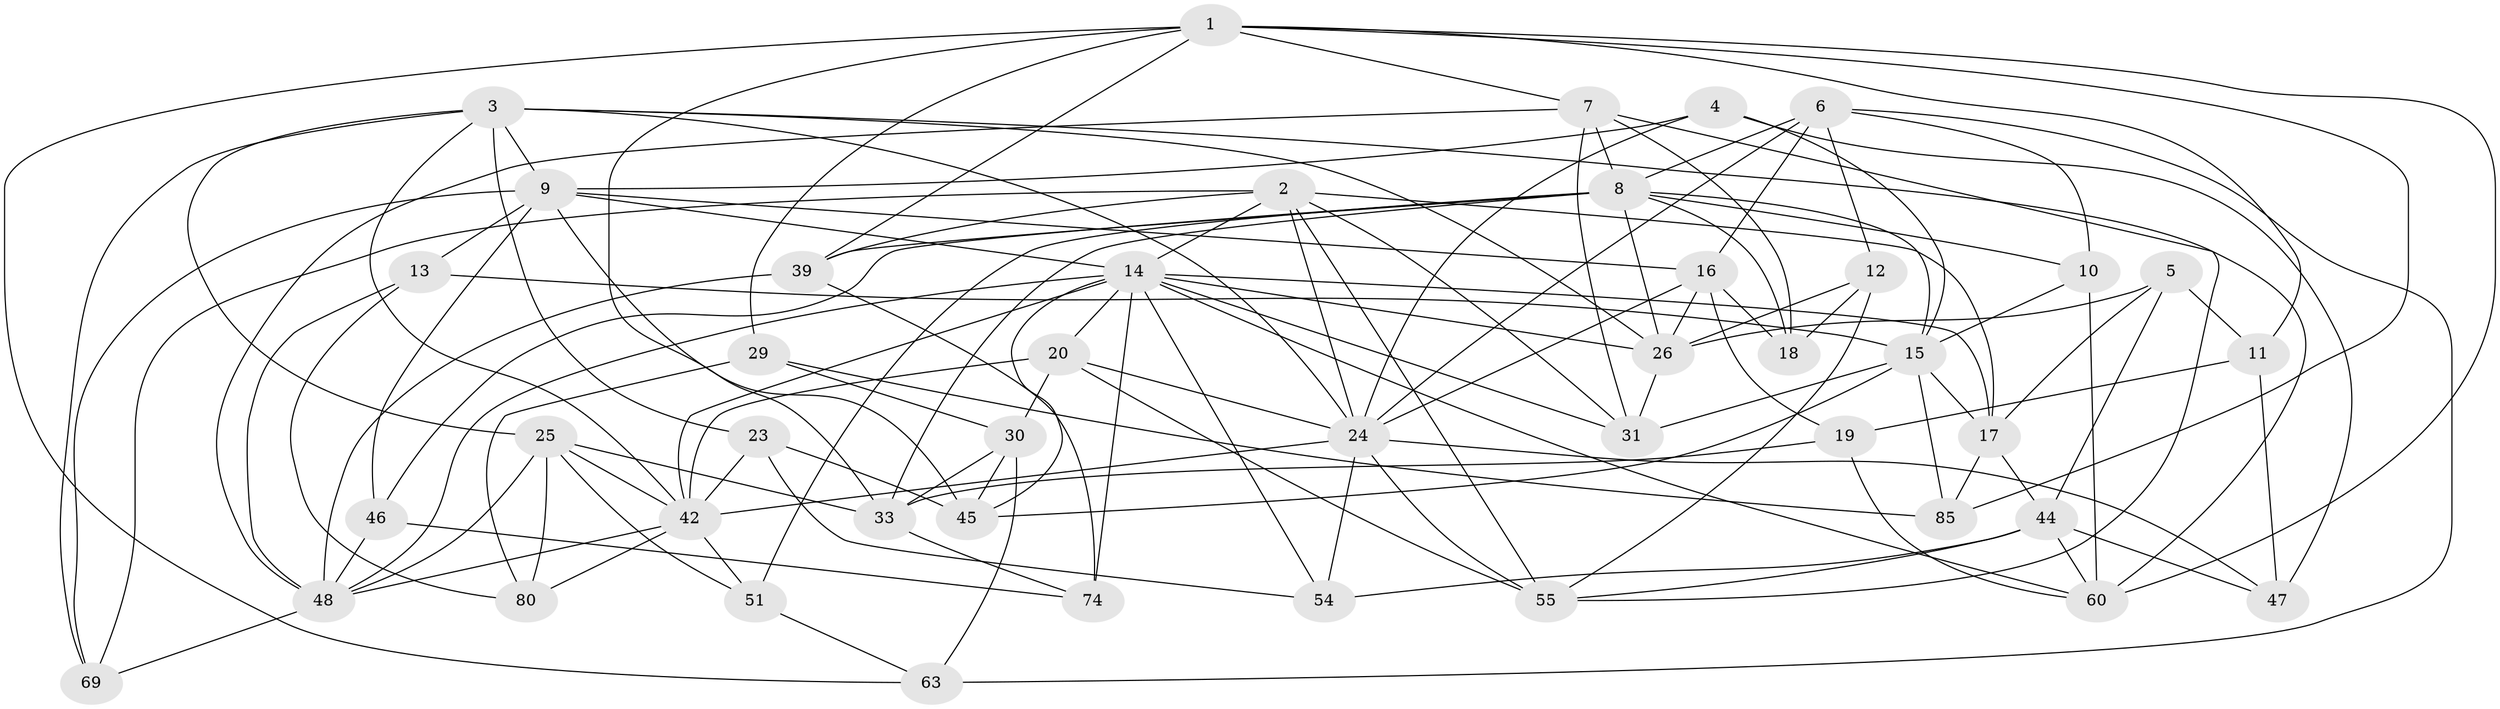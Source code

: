 // original degree distribution, {4: 1.0}
// Generated by graph-tools (version 1.1) at 2025/16/03/09/25 04:16:25]
// undirected, 44 vertices, 125 edges
graph export_dot {
graph [start="1"]
  node [color=gray90,style=filled];
  1 [super="+73+75"];
  2 [super="+78"];
  3 [super="+58+28"];
  4;
  5;
  6 [super="+37"];
  7 [super="+59"];
  8 [super="+32+41"];
  9 [super="+67+82"];
  10;
  11;
  12;
  13;
  14 [super="+34+36"];
  15 [super="+83+77"];
  16 [super="+22"];
  17 [super="+21"];
  18;
  19;
  20 [super="+61"];
  23 [super="+66"];
  24 [super="+35+27"];
  25 [super="+49"];
  26 [super="+62+53"];
  29;
  30 [super="+40"];
  31 [super="+43"];
  33 [super="+50"];
  39 [super="+70"];
  42 [super="+68+56+64"];
  44 [super="+72"];
  45 [super="+52"];
  46;
  47;
  48 [super="+57+65"];
  51;
  54;
  55 [super="+86"];
  60 [super="+81"];
  63;
  69;
  74;
  80;
  85;
  1 -- 85;
  1 -- 60;
  1 -- 29;
  1 -- 39;
  1 -- 11;
  1 -- 63;
  1 -- 7;
  1 -- 33;
  2 -- 39 [weight=2];
  2 -- 31;
  2 -- 17;
  2 -- 69;
  2 -- 55;
  2 -- 24;
  2 -- 14;
  3 -- 26;
  3 -- 25;
  3 -- 60;
  3 -- 69;
  3 -- 24;
  3 -- 9;
  3 -- 42;
  3 -- 23;
  4 -- 47;
  4 -- 15;
  4 -- 24;
  4 -- 9;
  5 -- 44;
  5 -- 11;
  5 -- 17;
  5 -- 26;
  6 -- 10;
  6 -- 16;
  6 -- 24;
  6 -- 8;
  6 -- 12;
  6 -- 63;
  7 -- 18;
  7 -- 8;
  7 -- 31;
  7 -- 55;
  7 -- 48;
  8 -- 18;
  8 -- 51;
  8 -- 39;
  8 -- 10;
  8 -- 46;
  8 -- 33;
  8 -- 15;
  8 -- 26;
  9 -- 69;
  9 -- 45;
  9 -- 46;
  9 -- 16;
  9 -- 13;
  9 -- 14;
  10 -- 15;
  10 -- 60;
  11 -- 47;
  11 -- 19;
  12 -- 18;
  12 -- 55;
  12 -- 26;
  13 -- 80;
  13 -- 15;
  13 -- 48;
  14 -- 54;
  14 -- 17;
  14 -- 20;
  14 -- 45;
  14 -- 31;
  14 -- 48;
  14 -- 42;
  14 -- 74;
  14 -- 26;
  14 -- 60;
  15 -- 85;
  15 -- 31;
  15 -- 17;
  15 -- 45;
  16 -- 24;
  16 -- 18;
  16 -- 19;
  16 -- 26;
  17 -- 44;
  17 -- 85;
  19 -- 33;
  19 -- 60;
  20 -- 30 [weight=2];
  20 -- 55;
  20 -- 42;
  20 -- 24;
  23 -- 54;
  23 -- 42 [weight=2];
  23 -- 45 [weight=2];
  24 -- 55;
  24 -- 42;
  24 -- 54;
  24 -- 47;
  25 -- 42;
  25 -- 48;
  25 -- 80;
  25 -- 51;
  25 -- 33;
  26 -- 31 [weight=2];
  29 -- 85;
  29 -- 80;
  29 -- 30;
  30 -- 33;
  30 -- 63;
  30 -- 45;
  33 -- 74;
  39 -- 74;
  39 -- 48;
  42 -- 51;
  42 -- 48;
  42 -- 80;
  44 -- 60;
  44 -- 55;
  44 -- 54;
  44 -- 47;
  46 -- 74;
  46 -- 48;
  48 -- 69;
  51 -- 63;
}
